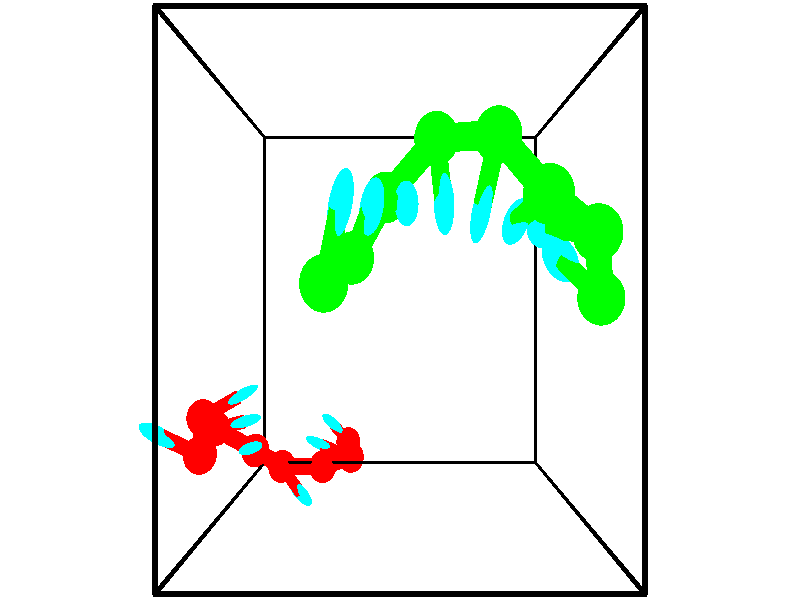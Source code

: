 // switches for output
#declare DRAW_BASES = 1; // possible values are 0, 1; only relevant for DNA ribbons
#declare DRAW_BASES_TYPE = 3; // possible values are 1, 2, 3; only relevant for DNA ribbons
#declare DRAW_FOG = 0; // set to 1 to enable fog

#include "colors.inc"

#include "transforms.inc"
background { rgb <1, 1, 1>}

#default {
   normal{
       ripples 0.25
       frequency 0.20
       turbulence 0.2
       lambda 5
   }
	finish {
		phong 0.1
		phong_size 40.
	}
}

// original window dimensions: 1024x640


// camera settings

camera {
	sky <-0, 1, 0>
	up <-0, 1, 0>
	right 1.6 * <1, 0, 0>
	location <2.5, 2.5, 11.1562>
	look_at <2.5, 2.5, 2.5>
	direction <0, 0, -8.6562>
	angle 67.0682
}


# declare cpy_camera_pos = <2.5, 2.5, 11.1562>;
# if (DRAW_FOG = 1)
fog {
	fog_type 2
	up vnormalize(cpy_camera_pos)
	color rgbt<1,1,1,0.3>
	distance 1e-5
	fog_alt 3e-3
	fog_offset 4
}
# end


// LIGHTS

# declare lum = 6;
global_settings {
	ambient_light rgb lum * <0.05, 0.05, 0.05>
	max_trace_level 15
}# declare cpy_direct_light_amount = 0.25;
light_source
{	1000 * <-1, -1, 1>,
	rgb lum * cpy_direct_light_amount
	parallel
}

light_source
{	1000 * <1, 1, -1>,
	rgb lum * cpy_direct_light_amount
	parallel
}

// strand 0

// nucleotide -1

// particle -1
sphere {
	<-0.602761, 0.495999, 1.788576> 0.250000
	pigment { color rgbt <1,0,0,0> }
	no_shadow
}
cylinder {
	<-0.896706, 0.679217, 1.988645>,  <-1.073073, 0.789149, 2.108685>, 0.100000
	pigment { color rgbt <1,0,0,0> }
	no_shadow
}
cylinder {
	<-0.896706, 0.679217, 1.988645>,  <-0.602761, 0.495999, 1.788576>, 0.100000
	pigment { color rgbt <1,0,0,0> }
	no_shadow
}

// particle -1
sphere {
	<-0.896706, 0.679217, 1.988645> 0.100000
	pigment { color rgbt <1,0,0,0> }
	no_shadow
}
sphere {
	0, 1
	scale<0.080000,0.200000,0.300000>
	matrix <-0.546214, -0.836866, -0.036125,
		0.402029, -0.299747, 0.865173,
		-0.734863, 0.458047, 0.500171,
		-1.117164, 0.816631, 2.138696>
	pigment { color rgbt <0,1,1,0> }
	no_shadow
}
cylinder {
	<-0.768563, 0.879436, 1.171883>,  <-0.602761, 0.495999, 1.788576>, 0.130000
	pigment { color rgbt <1,0,0,0> }
	no_shadow
}

// nucleotide -1

// particle -1
sphere {
	<-0.768563, 0.879436, 1.171883> 0.250000
	pigment { color rgbt <1,0,0,0> }
	no_shadow
}
cylinder {
	<-0.446213, 1.032626, 0.991264>,  <-0.252802, 1.124540, 0.882893>, 0.100000
	pigment { color rgbt <1,0,0,0> }
	no_shadow
}
cylinder {
	<-0.446213, 1.032626, 0.991264>,  <-0.768563, 0.879436, 1.171883>, 0.100000
	pigment { color rgbt <1,0,0,0> }
	no_shadow
}

// particle -1
sphere {
	<-0.446213, 1.032626, 0.991264> 0.100000
	pigment { color rgbt <1,0,0,0> }
	no_shadow
}
sphere {
	0, 1
	scale<0.080000,0.200000,0.300000>
	matrix <0.395571, -0.915712, -0.070674,
		-0.440552, -0.121664, -0.889444,
		0.805877, 0.382974, -0.451546,
		-0.204450, 1.147518, 0.855801>
	pigment { color rgbt <0,1,1,0> }
	no_shadow
}
cylinder {
	<-0.739844, 0.608910, 0.521801>,  <-0.768563, 0.879436, 1.171883>, 0.130000
	pigment { color rgbt <1,0,0,0> }
	no_shadow
}

// nucleotide -1

// particle -1
sphere {
	<-0.739844, 0.608910, 0.521801> 0.250000
	pigment { color rgbt <1,0,0,0> }
	no_shadow
}
cylinder {
	<-0.395548, 0.702717, 0.702523>,  <-0.188970, 0.759001, 0.810956>, 0.100000
	pigment { color rgbt <1,0,0,0> }
	no_shadow
}
cylinder {
	<-0.395548, 0.702717, 0.702523>,  <-0.739844, 0.608910, 0.521801>, 0.100000
	pigment { color rgbt <1,0,0,0> }
	no_shadow
}

// particle -1
sphere {
	<-0.395548, 0.702717, 0.702523> 0.100000
	pigment { color rgbt <1,0,0,0> }
	no_shadow
}
sphere {
	0, 1
	scale<0.080000,0.200000,0.300000>
	matrix <0.247344, -0.968417, 0.031452,
		0.444912, 0.084679, -0.891562,
		0.860741, 0.234516, 0.451805,
		-0.137326, 0.773072, 0.838065>
	pigment { color rgbt <0,1,1,0> }
	no_shadow
}
cylinder {
	<-0.127214, 0.222585, 0.192023>,  <-0.739844, 0.608910, 0.521801>, 0.130000
	pigment { color rgbt <1,0,0,0> }
	no_shadow
}

// nucleotide -1

// particle -1
sphere {
	<-0.127214, 0.222585, 0.192023> 0.250000
	pigment { color rgbt <1,0,0,0> }
	no_shadow
}
cylinder {
	<-0.081852, 0.319825, 0.577363>,  <-0.054635, 0.378169, 0.808567>, 0.100000
	pigment { color rgbt <1,0,0,0> }
	no_shadow
}
cylinder {
	<-0.081852, 0.319825, 0.577363>,  <-0.127214, 0.222585, 0.192023>, 0.100000
	pigment { color rgbt <1,0,0,0> }
	no_shadow
}

// particle -1
sphere {
	<-0.081852, 0.319825, 0.577363> 0.100000
	pigment { color rgbt <1,0,0,0> }
	no_shadow
}
sphere {
	0, 1
	scale<0.080000,0.200000,0.300000>
	matrix <0.287464, -0.936162, 0.202398,
		0.951054, 0.253976, -0.176048,
		0.113405, 0.243099, 0.963350,
		-0.047830, 0.392755, 0.866368>
	pigment { color rgbt <0,1,1,0> }
	no_shadow
}
cylinder {
	<0.286929, -0.097961, -0.155441>,  <-0.127214, 0.222585, 0.192023>, 0.130000
	pigment { color rgbt <1,0,0,0> }
	no_shadow
}

// nucleotide -1

// particle -1
sphere {
	<0.286929, -0.097961, -0.155441> 0.250000
	pigment { color rgbt <1,0,0,0> }
	no_shadow
}
cylinder {
	<0.457802, -0.397123, -0.358677>,  <0.560325, -0.576620, -0.480618>, 0.100000
	pigment { color rgbt <1,0,0,0> }
	no_shadow
}
cylinder {
	<0.457802, -0.397123, -0.358677>,  <0.286929, -0.097961, -0.155441>, 0.100000
	pigment { color rgbt <1,0,0,0> }
	no_shadow
}

// particle -1
sphere {
	<0.457802, -0.397123, -0.358677> 0.100000
	pigment { color rgbt <1,0,0,0> }
	no_shadow
}
sphere {
	0, 1
	scale<0.080000,0.200000,0.300000>
	matrix <0.422309, 0.661922, -0.619285,
		0.799482, 0.049976, 0.598608,
		0.427181, -0.747905, -0.508090,
		0.585956, -0.621495, -0.511104>
	pigment { color rgbt <0,1,1,0> }
	no_shadow
}
cylinder {
	<1.060047, -0.090450, -0.107199>,  <0.286929, -0.097961, -0.155441>, 0.130000
	pigment { color rgbt <1,0,0,0> }
	no_shadow
}

// nucleotide -1

// particle -1
sphere {
	<1.060047, -0.090450, -0.107199> 0.250000
	pigment { color rgbt <1,0,0,0> }
	no_shadow
}
cylinder {
	<0.889471, -0.193958, -0.453883>,  <0.787126, -0.256063, -0.661894>, 0.100000
	pigment { color rgbt <1,0,0,0> }
	no_shadow
}
cylinder {
	<0.889471, -0.193958, -0.453883>,  <1.060047, -0.090450, -0.107199>, 0.100000
	pigment { color rgbt <1,0,0,0> }
	no_shadow
}

// particle -1
sphere {
	<0.889471, -0.193958, -0.453883> 0.100000
	pigment { color rgbt <1,0,0,0> }
	no_shadow
}
sphere {
	0, 1
	scale<0.080000,0.200000,0.300000>
	matrix <0.368696, 0.825255, -0.427806,
		0.826012, -0.501954, -0.256410,
		-0.426342, -0.258836, -0.866739,
		0.761539, -0.271589, -0.713896>
	pigment { color rgbt <0,1,1,0> }
	no_shadow
}
cylinder {
	<1.533152, -0.091172, -0.779230>,  <1.060047, -0.090450, -0.107199>, 0.130000
	pigment { color rgbt <1,0,0,0> }
	no_shadow
}

// nucleotide -1

// particle -1
sphere {
	<1.533152, -0.091172, -0.779230> 0.250000
	pigment { color rgbt <1,0,0,0> }
	no_shadow
}
cylinder {
	<1.162529, 0.012070, -0.888682>,  <0.940155, 0.074015, -0.954354>, 0.100000
	pigment { color rgbt <1,0,0,0> }
	no_shadow
}
cylinder {
	<1.162529, 0.012070, -0.888682>,  <1.533152, -0.091172, -0.779230>, 0.100000
	pigment { color rgbt <1,0,0,0> }
	no_shadow
}

// particle -1
sphere {
	<1.162529, 0.012070, -0.888682> 0.100000
	pigment { color rgbt <1,0,0,0> }
	no_shadow
}
sphere {
	0, 1
	scale<0.080000,0.200000,0.300000>
	matrix <0.355881, 0.837101, -0.415464,
		0.121823, -0.482332, -0.867477,
		-0.926557, 0.258106, -0.273631,
		0.884562, 0.089501, -0.970772>
	pigment { color rgbt <0,1,1,0> }
	no_shadow
}
cylinder {
	<1.406511, 0.005729, -1.605509>,  <1.533152, -0.091172, -0.779230>, 0.130000
	pigment { color rgbt <1,0,0,0> }
	no_shadow
}

// nucleotide -1

// particle -1
sphere {
	<1.406511, 0.005729, -1.605509> 0.250000
	pigment { color rgbt <1,0,0,0> }
	no_shadow
}
cylinder {
	<1.248165, 0.238005, -1.320949>,  <1.153158, 0.377370, -1.150212>, 0.100000
	pigment { color rgbt <1,0,0,0> }
	no_shadow
}
cylinder {
	<1.248165, 0.238005, -1.320949>,  <1.406511, 0.005729, -1.605509>, 0.100000
	pigment { color rgbt <1,0,0,0> }
	no_shadow
}

// particle -1
sphere {
	<1.248165, 0.238005, -1.320949> 0.100000
	pigment { color rgbt <1,0,0,0> }
	no_shadow
}
sphere {
	0, 1
	scale<0.080000,0.200000,0.300000>
	matrix <0.477447, 0.791897, -0.380714,
		-0.784433, 0.188946, -0.590732,
		-0.395864, 0.580688, 0.711402,
		1.129406, 0.412211, -1.107528>
	pigment { color rgbt <0,1,1,0> }
	no_shadow
}
// strand 1

// nucleotide -1

// particle -1
sphere {
	<4.698577, 2.516806, 4.556466> 0.250000
	pigment { color rgbt <0,1,0,0> }
	no_shadow
}
cylinder {
	<4.514081, 2.740882, 4.281237>,  <4.403383, 2.875328, 4.116099>, 0.100000
	pigment { color rgbt <0,1,0,0> }
	no_shadow
}
cylinder {
	<4.514081, 2.740882, 4.281237>,  <4.698577, 2.516806, 4.556466>, 0.100000
	pigment { color rgbt <0,1,0,0> }
	no_shadow
}

// particle -1
sphere {
	<4.514081, 2.740882, 4.281237> 0.100000
	pigment { color rgbt <0,1,0,0> }
	no_shadow
}
sphere {
	0, 1
	scale<0.080000,0.200000,0.300000>
	matrix <-0.830484, 0.000414, 0.557042,
		0.312334, 0.828364, 0.465038,
		-0.461241, 0.560190, -0.688072,
		4.375709, 2.908939, 4.074815>
	pigment { color rgbt <0,1,1,0> }
	no_shadow
}
cylinder {
	<4.529956, 3.077057, 4.953206>,  <4.698577, 2.516806, 4.556466>, 0.130000
	pigment { color rgbt <0,1,0,0> }
	no_shadow
}

// nucleotide -1

// particle -1
sphere {
	<4.529956, 3.077057, 4.953206> 0.250000
	pigment { color rgbt <0,1,0,0> }
	no_shadow
}
cylinder {
	<4.315454, 3.132801, 4.620217>,  <4.186752, 3.166247, 4.420424>, 0.100000
	pigment { color rgbt <0,1,0,0> }
	no_shadow
}
cylinder {
	<4.315454, 3.132801, 4.620217>,  <4.529956, 3.077057, 4.953206>, 0.100000
	pigment { color rgbt <0,1,0,0> }
	no_shadow
}

// particle -1
sphere {
	<4.315454, 3.132801, 4.620217> 0.100000
	pigment { color rgbt <0,1,0,0> }
	no_shadow
}
sphere {
	0, 1
	scale<0.080000,0.200000,0.300000>
	matrix <-0.803329, 0.218396, 0.554044,
		0.259020, 0.965859, -0.005165,
		-0.536256, 0.139359, -0.832471,
		4.154577, 3.174609, 4.370475>
	pigment { color rgbt <0,1,1,0> }
	no_shadow
}
cylinder {
	<3.968078, 3.373329, 5.200299>,  <4.529956, 3.077057, 4.953206>, 0.130000
	pigment { color rgbt <0,1,0,0> }
	no_shadow
}

// nucleotide -1

// particle -1
sphere {
	<3.968078, 3.373329, 5.200299> 0.250000
	pigment { color rgbt <0,1,0,0> }
	no_shadow
}
cylinder {
	<3.853210, 3.281534, 4.828306>,  <3.784290, 3.226457, 4.605110>, 0.100000
	pigment { color rgbt <0,1,0,0> }
	no_shadow
}
cylinder {
	<3.853210, 3.281534, 4.828306>,  <3.968078, 3.373329, 5.200299>, 0.100000
	pigment { color rgbt <0,1,0,0> }
	no_shadow
}

// particle -1
sphere {
	<3.853210, 3.281534, 4.828306> 0.100000
	pigment { color rgbt <0,1,0,0> }
	no_shadow
}
sphere {
	0, 1
	scale<0.080000,0.200000,0.300000>
	matrix <-0.953827, 0.157719, 0.255613,
		0.088016, 0.960448, -0.264184,
		-0.287170, -0.229488, -0.929983,
		3.767060, 3.212688, 4.549311>
	pigment { color rgbt <0,1,1,0> }
	no_shadow
}
cylinder {
	<3.538976, 3.958468, 4.768680>,  <3.968078, 3.373329, 5.200299>, 0.130000
	pigment { color rgbt <0,1,0,0> }
	no_shadow
}

// nucleotide -1

// particle -1
sphere {
	<3.538976, 3.958468, 4.768680> 0.250000
	pigment { color rgbt <0,1,0,0> }
	no_shadow
}
cylinder {
	<3.451388, 3.585255, 4.654487>,  <3.398836, 3.361327, 4.585970>, 0.100000
	pigment { color rgbt <0,1,0,0> }
	no_shadow
}
cylinder {
	<3.451388, 3.585255, 4.654487>,  <3.538976, 3.958468, 4.768680>, 0.100000
	pigment { color rgbt <0,1,0,0> }
	no_shadow
}

// particle -1
sphere {
	<3.451388, 3.585255, 4.654487> 0.100000
	pigment { color rgbt <0,1,0,0> }
	no_shadow
}
sphere {
	0, 1
	scale<0.080000,0.200000,0.300000>
	matrix <-0.961614, 0.156766, 0.225219,
		-0.165382, 0.323841, -0.931545,
		-0.218969, -0.933034, -0.285484,
		3.385698, 3.305345, 4.568841>
	pigment { color rgbt <0,1,1,0> }
	no_shadow
}
cylinder {
	<2.910195, 4.013229, 4.371698>,  <3.538976, 3.958468, 4.768680>, 0.130000
	pigment { color rgbt <0,1,0,0> }
	no_shadow
}

// nucleotide -1

// particle -1
sphere {
	<2.910195, 4.013229, 4.371698> 0.250000
	pigment { color rgbt <0,1,0,0> }
	no_shadow
}
cylinder {
	<2.946668, 3.644258, 4.521798>,  <2.968551, 3.422875, 4.611857>, 0.100000
	pigment { color rgbt <0,1,0,0> }
	no_shadow
}
cylinder {
	<2.946668, 3.644258, 4.521798>,  <2.910195, 4.013229, 4.371698>, 0.100000
	pigment { color rgbt <0,1,0,0> }
	no_shadow
}

// particle -1
sphere {
	<2.946668, 3.644258, 4.521798> 0.100000
	pigment { color rgbt <0,1,0,0> }
	no_shadow
}
sphere {
	0, 1
	scale<0.080000,0.200000,0.300000>
	matrix <-0.945635, 0.037926, 0.323010,
		-0.312185, -0.384301, -0.868823,
		0.091182, -0.922429, 0.375248,
		2.974022, 3.367529, 4.634372>
	pigment { color rgbt <0,1,1,0> }
	no_shadow
}
cylinder {
	<2.332030, 3.500662, 4.074453>,  <2.910195, 4.013229, 4.371698>, 0.130000
	pigment { color rgbt <0,1,0,0> }
	no_shadow
}

// nucleotide -1

// particle -1
sphere {
	<2.332030, 3.500662, 4.074453> 0.250000
	pigment { color rgbt <0,1,0,0> }
	no_shadow
}
cylinder {
	<2.465408, 3.419327, 4.442685>,  <2.545436, 3.370526, 4.663624>, 0.100000
	pigment { color rgbt <0,1,0,0> }
	no_shadow
}
cylinder {
	<2.465408, 3.419327, 4.442685>,  <2.332030, 3.500662, 4.074453>, 0.100000
	pigment { color rgbt <0,1,0,0> }
	no_shadow
}

// particle -1
sphere {
	<2.465408, 3.419327, 4.442685> 0.100000
	pigment { color rgbt <0,1,0,0> }
	no_shadow
}
sphere {
	0, 1
	scale<0.080000,0.200000,0.300000>
	matrix <-0.941610, -0.023433, 0.335889,
		-0.046731, -0.978826, -0.199290,
		0.333447, -0.203350, 0.920577,
		2.565443, 3.358326, 4.718859>
	pigment { color rgbt <0,1,1,0> }
	no_shadow
}
cylinder {
	<1.956451, 2.894398, 4.336612>,  <2.332030, 3.500662, 4.074453>, 0.130000
	pigment { color rgbt <0,1,0,0> }
	no_shadow
}

// nucleotide -1

// particle -1
sphere {
	<1.956451, 2.894398, 4.336612> 0.250000
	pigment { color rgbt <0,1,0,0> }
	no_shadow
}
cylinder {
	<2.096075, 3.132077, 4.626463>,  <2.179850, 3.274684, 4.800374>, 0.100000
	pigment { color rgbt <0,1,0,0> }
	no_shadow
}
cylinder {
	<2.096075, 3.132077, 4.626463>,  <1.956451, 2.894398, 4.336612>, 0.100000
	pigment { color rgbt <0,1,0,0> }
	no_shadow
}

// particle -1
sphere {
	<2.096075, 3.132077, 4.626463> 0.100000
	pigment { color rgbt <0,1,0,0> }
	no_shadow
}
sphere {
	0, 1
	scale<0.080000,0.200000,0.300000>
	matrix <-0.881356, -0.054555, 0.469293,
		0.318385, -0.802467, 0.504657,
		0.349061, 0.594198, 0.724628,
		2.200793, 3.310336, 4.843852>
	pigment { color rgbt <0,1,1,0> }
	no_shadow
}
cylinder {
	<1.720302, 2.641931, 4.977483>,  <1.956451, 2.894398, 4.336612>, 0.130000
	pigment { color rgbt <0,1,0,0> }
	no_shadow
}

// nucleotide -1

// particle -1
sphere {
	<1.720302, 2.641931, 4.977483> 0.250000
	pigment { color rgbt <0,1,0,0> }
	no_shadow
}
cylinder {
	<1.823935, 3.020407, 5.055048>,  <1.886114, 3.247492, 5.101587>, 0.100000
	pigment { color rgbt <0,1,0,0> }
	no_shadow
}
cylinder {
	<1.823935, 3.020407, 5.055048>,  <1.720302, 2.641931, 4.977483>, 0.100000
	pigment { color rgbt <0,1,0,0> }
	no_shadow
}

// particle -1
sphere {
	<1.823935, 3.020407, 5.055048> 0.100000
	pigment { color rgbt <0,1,0,0> }
	no_shadow
}
sphere {
	0, 1
	scale<0.080000,0.200000,0.300000>
	matrix <-0.812950, 0.105220, 0.572749,
		0.521526, -0.306030, 0.796465,
		0.259082, 0.946189, 0.193912,
		1.901659, 3.304264, 5.113222>
	pigment { color rgbt <0,1,1,0> }
	no_shadow
}
// box output
cylinder {
	<0.000000, 0.000000, 0.000000>,  <5.000000, 0.000000, 0.000000>, 0.025000
	pigment { color rgbt <0,0,0,0> }
	no_shadow
}
cylinder {
	<0.000000, 0.000000, 0.000000>,  <0.000000, 5.000000, 0.000000>, 0.025000
	pigment { color rgbt <0,0,0,0> }
	no_shadow
}
cylinder {
	<0.000000, 0.000000, 0.000000>,  <0.000000, 0.000000, 5.000000>, 0.025000
	pigment { color rgbt <0,0,0,0> }
	no_shadow
}
cylinder {
	<5.000000, 5.000000, 5.000000>,  <0.000000, 5.000000, 5.000000>, 0.025000
	pigment { color rgbt <0,0,0,0> }
	no_shadow
}
cylinder {
	<5.000000, 5.000000, 5.000000>,  <5.000000, 0.000000, 5.000000>, 0.025000
	pigment { color rgbt <0,0,0,0> }
	no_shadow
}
cylinder {
	<5.000000, 5.000000, 5.000000>,  <5.000000, 5.000000, 0.000000>, 0.025000
	pigment { color rgbt <0,0,0,0> }
	no_shadow
}
cylinder {
	<0.000000, 0.000000, 5.000000>,  <0.000000, 5.000000, 5.000000>, 0.025000
	pigment { color rgbt <0,0,0,0> }
	no_shadow
}
cylinder {
	<0.000000, 0.000000, 5.000000>,  <5.000000, 0.000000, 5.000000>, 0.025000
	pigment { color rgbt <0,0,0,0> }
	no_shadow
}
cylinder {
	<5.000000, 5.000000, 0.000000>,  <0.000000, 5.000000, 0.000000>, 0.025000
	pigment { color rgbt <0,0,0,0> }
	no_shadow
}
cylinder {
	<5.000000, 5.000000, 0.000000>,  <5.000000, 0.000000, 0.000000>, 0.025000
	pigment { color rgbt <0,0,0,0> }
	no_shadow
}
cylinder {
	<5.000000, 0.000000, 5.000000>,  <5.000000, 0.000000, 0.000000>, 0.025000
	pigment { color rgbt <0,0,0,0> }
	no_shadow
}
cylinder {
	<0.000000, 5.000000, 0.000000>,  <0.000000, 5.000000, 5.000000>, 0.025000
	pigment { color rgbt <0,0,0,0> }
	no_shadow
}
// end of box output
